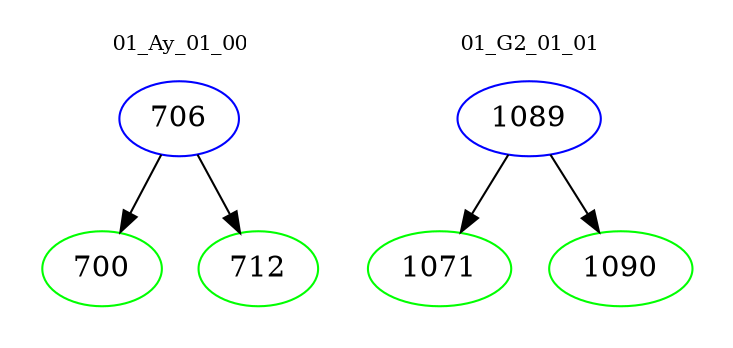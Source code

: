 digraph{
subgraph cluster_0 {
color = white
label = "01_Ay_01_00";
fontsize=10;
T0_706 [label="706", color="blue"]
T0_706 -> T0_700 [color="black"]
T0_700 [label="700", color="green"]
T0_706 -> T0_712 [color="black"]
T0_712 [label="712", color="green"]
}
subgraph cluster_1 {
color = white
label = "01_G2_01_01";
fontsize=10;
T1_1089 [label="1089", color="blue"]
T1_1089 -> T1_1071 [color="black"]
T1_1071 [label="1071", color="green"]
T1_1089 -> T1_1090 [color="black"]
T1_1090 [label="1090", color="green"]
}
}
